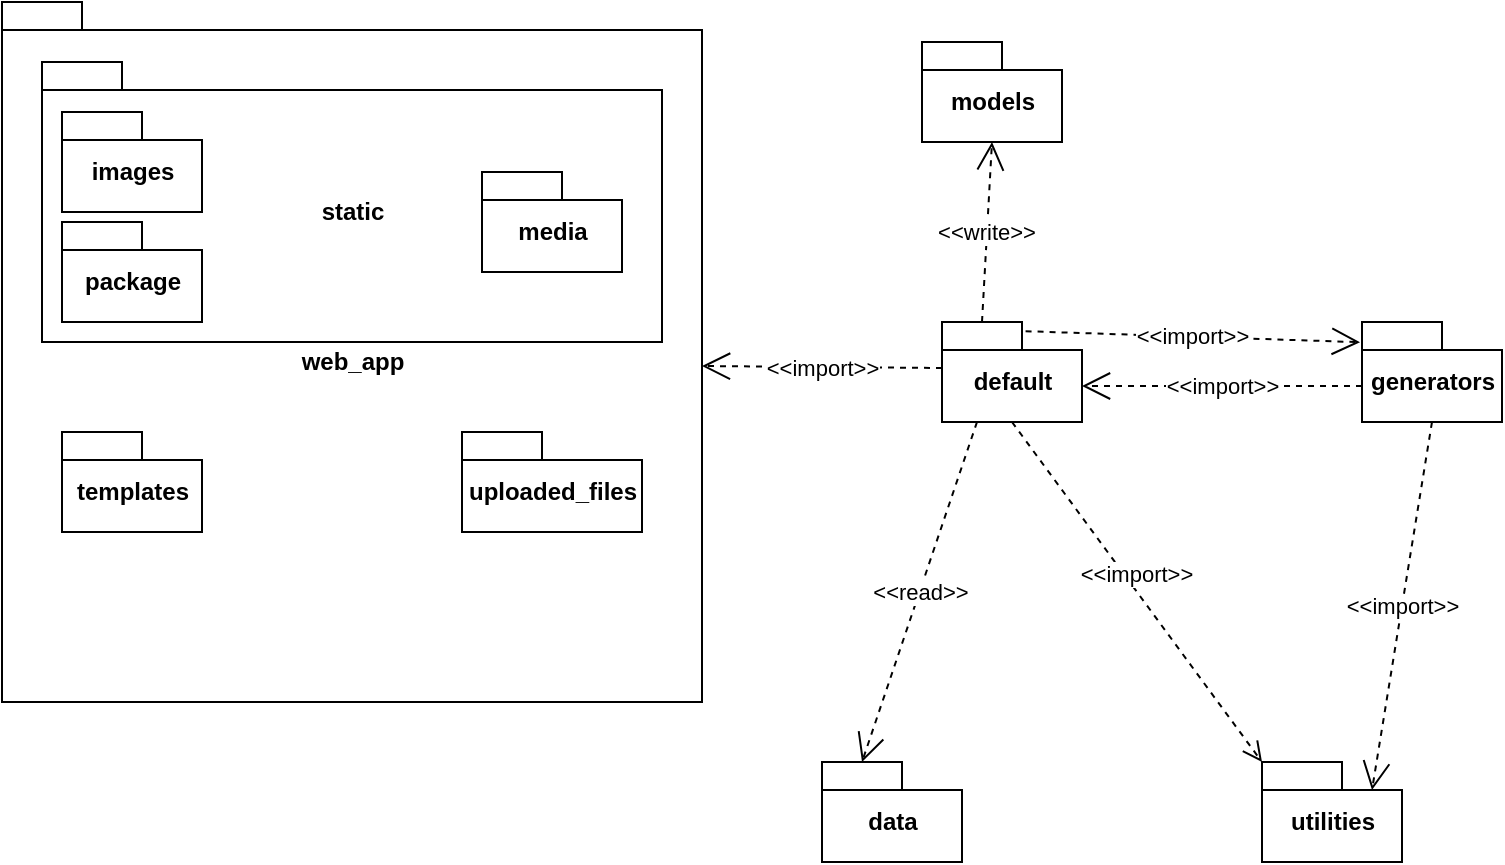<mxfile version="12.2.9" type="device" pages="1"><diagram id="_3cxHjP8dTEg7yK83Jl5" name="Page-1"><mxGraphModel dx="981" dy="553" grid="1" gridSize="10" guides="1" tooltips="1" connect="1" arrows="1" fold="1" page="1" pageScale="1" pageWidth="850" pageHeight="1100" math="0" shadow="0"><root><mxCell id="0"/><mxCell id="1" parent="0"/><mxCell id="nvVXnjBFK2RBCTYE7WEM-3" value="utilities" style="shape=folder;fontStyle=1;spacingTop=10;tabWidth=40;tabHeight=14;tabPosition=left;html=1;" vertex="1" parent="1"><mxGeometry x="750" y="610" width="70" height="50" as="geometry"/></mxCell><mxCell id="nvVXnjBFK2RBCTYE7WEM-4" value="generators" style="shape=folder;fontStyle=1;spacingTop=10;tabWidth=40;tabHeight=14;tabPosition=left;html=1;" vertex="1" parent="1"><mxGeometry x="800" y="390" width="70" height="50" as="geometry"/></mxCell><mxCell id="nvVXnjBFK2RBCTYE7WEM-5" value="&amp;lt;&amp;lt;import&amp;gt;&amp;gt;" style="endArrow=open;endSize=12;dashed=1;html=1;exitX=0.5;exitY=1;exitDx=0;exitDy=0;exitPerimeter=0;entryX=0;entryY=0;entryDx=55;entryDy=14;entryPerimeter=0;" edge="1" parent="1" source="nvVXnjBFK2RBCTYE7WEM-4" target="nvVXnjBFK2RBCTYE7WEM-3"><mxGeometry width="160" relative="1" as="geometry"><mxPoint x="330" y="320" as="sourcePoint"/><mxPoint x="490" y="320" as="targetPoint"/></mxGeometry></mxCell><mxCell id="nvVXnjBFK2RBCTYE7WEM-6" value="web_app" style="shape=folder;fontStyle=1;spacingTop=10;tabWidth=40;tabHeight=14;tabPosition=left;html=1;" vertex="1" parent="1"><mxGeometry x="120" y="230" width="350" height="350" as="geometry"/></mxCell><mxCell id="nvVXnjBFK2RBCTYE7WEM-7" value="static" style="shape=folder;fontStyle=1;spacingTop=10;tabWidth=40;tabHeight=14;tabPosition=left;html=1;" vertex="1" parent="1"><mxGeometry x="140" y="260" width="310" height="140" as="geometry"/></mxCell><mxCell id="nvVXnjBFK2RBCTYE7WEM-8" value="uploaded_files" style="shape=folder;fontStyle=1;spacingTop=10;tabWidth=40;tabHeight=14;tabPosition=left;html=1;" vertex="1" parent="1"><mxGeometry x="350" y="445" width="90" height="50" as="geometry"/></mxCell><mxCell id="nvVXnjBFK2RBCTYE7WEM-9" value="templates" style="shape=folder;fontStyle=1;spacingTop=10;tabWidth=40;tabHeight=14;tabPosition=left;html=1;" vertex="1" parent="1"><mxGeometry x="150" y="445" width="70" height="50" as="geometry"/></mxCell><mxCell id="nvVXnjBFK2RBCTYE7WEM-10" value="images" style="shape=folder;fontStyle=1;spacingTop=10;tabWidth=40;tabHeight=14;tabPosition=left;html=1;" vertex="1" parent="1"><mxGeometry x="150" y="285" width="70" height="50" as="geometry"/></mxCell><mxCell id="nvVXnjBFK2RBCTYE7WEM-11" value="media" style="shape=folder;fontStyle=1;spacingTop=10;tabWidth=40;tabHeight=14;tabPosition=left;html=1;" vertex="1" parent="1"><mxGeometry x="360" y="315" width="70" height="50" as="geometry"/></mxCell><mxCell id="nvVXnjBFK2RBCTYE7WEM-12" value="package" style="shape=folder;fontStyle=1;spacingTop=10;tabWidth=40;tabHeight=14;tabPosition=left;html=1;" vertex="1" parent="1"><mxGeometry x="150" y="340" width="70" height="50" as="geometry"/></mxCell><mxCell id="nvVXnjBFK2RBCTYE7WEM-16" value="default" style="shape=folder;fontStyle=1;spacingTop=10;tabWidth=40;tabHeight=14;tabPosition=left;html=1;" vertex="1" parent="1"><mxGeometry x="590" y="390" width="70" height="50" as="geometry"/></mxCell><mxCell id="nvVXnjBFK2RBCTYE7WEM-17" value="&amp;lt;&amp;lt;import&amp;gt;&amp;gt;" style="endArrow=open;endSize=12;dashed=1;html=1;exitX=0;exitY=0;exitDx=0;exitDy=32;exitPerimeter=0;entryX=0;entryY=0;entryDx=70;entryDy=32;entryPerimeter=0;" edge="1" parent="1" source="nvVXnjBFK2RBCTYE7WEM-4" target="nvVXnjBFK2RBCTYE7WEM-16"><mxGeometry width="160" relative="1" as="geometry"><mxPoint x="600" y="330" as="sourcePoint"/><mxPoint x="760" y="330" as="targetPoint"/></mxGeometry></mxCell><mxCell id="nvVXnjBFK2RBCTYE7WEM-18" value="&amp;lt;&amp;lt;import&amp;gt;&amp;gt;" style="html=1;verticalAlign=bottom;endArrow=open;dashed=1;endSize=8;entryX=0;entryY=0;entryDx=0;entryDy=0;entryPerimeter=0;exitX=0.5;exitY=1;exitDx=0;exitDy=0;exitPerimeter=0;" edge="1" parent="1" source="nvVXnjBFK2RBCTYE7WEM-16" target="nvVXnjBFK2RBCTYE7WEM-3"><mxGeometry relative="1" as="geometry"><mxPoint x="640" y="390" as="sourcePoint"/><mxPoint x="560" y="390" as="targetPoint"/></mxGeometry></mxCell><mxCell id="nvVXnjBFK2RBCTYE7WEM-19" value="data" style="shape=folder;fontStyle=1;spacingTop=10;tabWidth=40;tabHeight=14;tabPosition=left;html=1;" vertex="1" parent="1"><mxGeometry x="530" y="610" width="70" height="50" as="geometry"/></mxCell><mxCell id="nvVXnjBFK2RBCTYE7WEM-20" value="&amp;lt;&amp;lt;read&amp;gt;&amp;gt;" style="endArrow=open;endSize=12;dashed=1;html=1;exitX=0.25;exitY=1;exitDx=0;exitDy=0;exitPerimeter=0;entryX=0;entryY=0;entryDx=20;entryDy=0;entryPerimeter=0;" edge="1" parent="1" source="nvVXnjBFK2RBCTYE7WEM-16" target="nvVXnjBFK2RBCTYE7WEM-19"><mxGeometry width="160" relative="1" as="geometry"><mxPoint x="540" y="520" as="sourcePoint"/><mxPoint x="700" y="520" as="targetPoint"/></mxGeometry></mxCell><mxCell id="nvVXnjBFK2RBCTYE7WEM-22" value="&amp;lt;&amp;lt;import&amp;gt;&amp;gt;" style="endArrow=open;endSize=12;dashed=1;html=1;exitX=0.597;exitY=0.092;exitDx=0;exitDy=0;exitPerimeter=0;entryX=-0.014;entryY=0.202;entryDx=0;entryDy=0;entryPerimeter=0;" edge="1" parent="1" source="nvVXnjBFK2RBCTYE7WEM-16" target="nvVXnjBFK2RBCTYE7WEM-4"><mxGeometry width="160" relative="1" as="geometry"><mxPoint x="600" y="160" as="sourcePoint"/><mxPoint x="760" y="160" as="targetPoint"/></mxGeometry></mxCell><mxCell id="nvVXnjBFK2RBCTYE7WEM-23" value="&amp;lt;&amp;lt;import&amp;gt;&amp;gt;" style="endArrow=open;endSize=12;dashed=1;html=1;exitX=0;exitY=0;exitDx=0;exitDy=23;exitPerimeter=0;entryX=0;entryY=0;entryDx=350;entryDy=182;entryPerimeter=0;" edge="1" parent="1" source="nvVXnjBFK2RBCTYE7WEM-16" target="nvVXnjBFK2RBCTYE7WEM-6"><mxGeometry width="160" relative="1" as="geometry"><mxPoint x="400" y="170" as="sourcePoint"/><mxPoint x="560" y="170" as="targetPoint"/></mxGeometry></mxCell><mxCell id="nvVXnjBFK2RBCTYE7WEM-24" value="models" style="shape=folder;fontStyle=1;spacingTop=10;tabWidth=40;tabHeight=14;tabPosition=left;html=1;" vertex="1" parent="1"><mxGeometry x="580" y="250" width="70" height="50" as="geometry"/></mxCell><mxCell id="nvVXnjBFK2RBCTYE7WEM-25" value="&amp;lt;&amp;lt;write&amp;gt;&amp;gt;" style="endArrow=open;endSize=12;dashed=1;html=1;exitX=0;exitY=0;exitDx=20;exitDy=0;exitPerimeter=0;entryX=0.5;entryY=1;entryDx=0;entryDy=0;entryPerimeter=0;" edge="1" parent="1" source="nvVXnjBFK2RBCTYE7WEM-16" target="nvVXnjBFK2RBCTYE7WEM-24"><mxGeometry width="160" relative="1" as="geometry"><mxPoint x="350" y="140" as="sourcePoint"/><mxPoint x="510" y="140" as="targetPoint"/></mxGeometry></mxCell></root></mxGraphModel></diagram></mxfile>